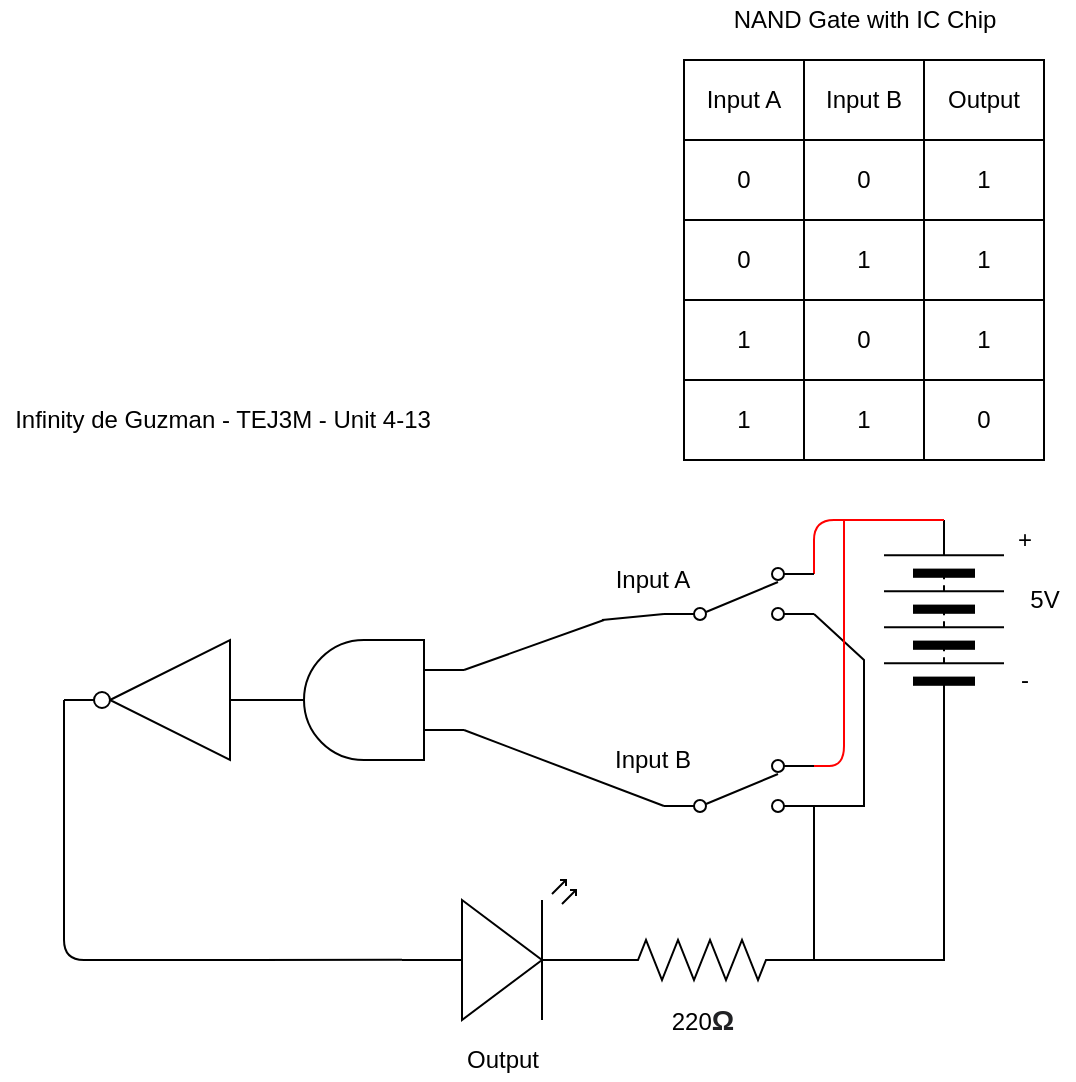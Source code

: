 <mxfile>
    <diagram id="ZC14DYWnwUM-CAudq5c_" name="Page-1">
        <mxGraphModel dx="594" dy="561" grid="1" gridSize="10" guides="1" tooltips="1" connect="1" arrows="1" fold="1" page="1" pageScale="1" pageWidth="827" pageHeight="1169" math="0" shadow="0">
            <root>
                <mxCell id="0"/>
                <mxCell id="1" parent="0"/>
                <mxCell id="11" value="5V" style="text;html=1;align=center;verticalAlign=middle;resizable=0;points=[];autosize=1;strokeColor=none;fillColor=none;" parent="1" vertex="1">
                    <mxGeometry x="645" y="310" width="30" height="20" as="geometry"/>
                </mxCell>
                <mxCell id="12" value="-" style="text;html=1;align=center;verticalAlign=middle;resizable=0;points=[];autosize=1;strokeColor=none;fillColor=none;" parent="1" vertex="1">
                    <mxGeometry x="640" y="350" width="20" height="20" as="geometry"/>
                </mxCell>
                <mxCell id="13" value="+" style="text;html=1;align=center;verticalAlign=middle;resizable=0;points=[];autosize=1;strokeColor=none;fillColor=none;" parent="1" vertex="1">
                    <mxGeometry x="640" y="280" width="20" height="20" as="geometry"/>
                </mxCell>
                <mxCell id="15" value="Output" style="text;html=1;align=center;verticalAlign=middle;resizable=0;points=[];autosize=1;strokeColor=none;fillColor=none;" parent="1" vertex="1">
                    <mxGeometry x="364" y="540" width="50" height="20" as="geometry"/>
                </mxCell>
                <mxCell id="26" value="NAND Gate with IC Chip" style="text;html=1;align=center;verticalAlign=middle;resizable=0;points=[];autosize=1;strokeColor=none;fillColor=none;" parent="1" vertex="1">
                    <mxGeometry x="495" y="20" width="150" height="20" as="geometry"/>
                </mxCell>
                <mxCell id="27" value="Infinity de Guzman - TEJ3M - Unit 4-13" style="text;html=1;align=center;verticalAlign=middle;resizable=0;points=[];autosize=1;strokeColor=none;fillColor=none;" parent="1" vertex="1">
                    <mxGeometry x="138.5" y="220" width="220" height="20" as="geometry"/>
                </mxCell>
                <mxCell id="baWNQ7z9w6QFNXcQR4sS-40" style="edgeStyle=none;rounded=0;orthogonalLoop=1;jettySize=auto;html=1;exitX=0;exitY=0.5;exitDx=0;exitDy=0;entryX=1;entryY=0.5;entryDx=0;entryDy=0;entryPerimeter=0;endArrow=none;endFill=0;" parent="1" source="baWNQ7z9w6QFNXcQR4sS-27" target="36" edge="1">
                    <mxGeometry relative="1" as="geometry">
                        <Array as="points">
                            <mxPoint x="610" y="430"/>
                            <mxPoint x="610" y="500"/>
                        </Array>
                        <mxPoint x="590" y="429.9" as="targetPoint"/>
                    </mxGeometry>
                </mxCell>
                <mxCell id="baWNQ7z9w6QFNXcQR4sS-27" value="" style="pointerEvents=1;verticalLabelPosition=bottom;shadow=0;dashed=0;align=center;html=1;verticalAlign=top;shape=mxgraph.electrical.miscellaneous.batteryStack;rotation=-90;" parent="1" vertex="1">
                    <mxGeometry x="560" y="300" width="100" height="60" as="geometry"/>
                </mxCell>
                <mxCell id="baWNQ7z9w6QFNXcQR4sS-39" style="edgeStyle=none;rounded=0;orthogonalLoop=1;jettySize=auto;html=1;exitX=1;exitY=0.885;exitDx=0;exitDy=0;exitPerimeter=0;endArrow=none;endFill=0;entryX=1;entryY=0.885;entryDx=0;entryDy=0;entryPerimeter=0;" parent="1" source="baWNQ7z9w6QFNXcQR4sS-28" target="38" edge="1">
                    <mxGeometry relative="1" as="geometry">
                        <Array as="points">
                            <mxPoint x="570" y="350"/>
                            <mxPoint x="570" y="423"/>
                        </Array>
                        <mxPoint x="570" y="420" as="targetPoint"/>
                    </mxGeometry>
                </mxCell>
                <mxCell id="48" style="edgeStyle=none;html=1;exitX=1;exitY=0.115;exitDx=0;exitDy=0;exitPerimeter=0;endArrow=none;endFill=0;strokeColor=#FF0000;entryX=1;entryY=0.5;entryDx=0;entryDy=0;" parent="1" source="baWNQ7z9w6QFNXcQR4sS-28" target="baWNQ7z9w6QFNXcQR4sS-27" edge="1">
                    <mxGeometry relative="1" as="geometry">
                        <mxPoint x="545" y="280" as="targetPoint"/>
                        <Array as="points">
                            <mxPoint x="545" y="280"/>
                        </Array>
                    </mxGeometry>
                </mxCell>
                <mxCell id="baWNQ7z9w6QFNXcQR4sS-28" value="" style="pointerEvents=1;verticalLabelPosition=bottom;shadow=0;dashed=0;align=center;html=1;verticalAlign=top;shape=mxgraph.electrical.electro-mechanical.2-way_switch;rotation=0;" parent="1" vertex="1">
                    <mxGeometry x="470" y="304" width="75" height="26" as="geometry"/>
                </mxCell>
                <mxCell id="baWNQ7z9w6QFNXcQR4sS-32" style="rounded=0;orthogonalLoop=1;jettySize=auto;html=1;exitX=1;exitY=0.5;exitDx=0;exitDy=0;exitPerimeter=0;entryX=0;entryY=0.885;entryDx=0;entryDy=0;entryPerimeter=0;endArrow=none;endFill=0;" parent="1" target="baWNQ7z9w6QFNXcQR4sS-28" edge="1">
                    <mxGeometry relative="1" as="geometry">
                        <mxPoint x="439" y="330" as="sourcePoint"/>
                    </mxGeometry>
                </mxCell>
                <mxCell id="33" value="" style="verticalLabelPosition=bottom;shadow=0;dashed=0;align=center;html=1;verticalAlign=top;shape=mxgraph.electrical.opto_electronics.led_2;pointerEvents=1;rotation=0;" parent="1" vertex="1">
                    <mxGeometry x="339" y="460" width="100" height="70" as="geometry"/>
                </mxCell>
                <mxCell id="43" style="edgeStyle=none;html=1;entryX=0;entryY=0.57;entryDx=0;entryDy=0;entryPerimeter=0;endArrow=none;endFill=0;exitX=1;exitY=0.5;exitDx=0;exitDy=0;exitPerimeter=0;" parent="1" target="33" edge="1" source="80">
                    <mxGeometry relative="1" as="geometry">
                        <Array as="points">
                            <mxPoint x="170" y="500"/>
                            <mxPoint x="229" y="500"/>
                        </Array>
                        <mxPoint x="160" y="310" as="sourcePoint"/>
                    </mxGeometry>
                </mxCell>
                <mxCell id="36" value="" style="pointerEvents=1;verticalLabelPosition=bottom;shadow=0;dashed=0;align=center;html=1;verticalAlign=top;shape=mxgraph.electrical.resistors.resistor_2;" parent="1" vertex="1">
                    <mxGeometry x="439" y="490" width="100" height="20" as="geometry"/>
                </mxCell>
                <mxCell id="37" value="220&lt;b style=&quot;color: rgb(32 , 33 , 36) ; font-family: &amp;#34;arial&amp;#34; , sans-serif ; font-size: 14px ; text-align: left ; background-color: rgb(255 , 255 , 255)&quot;&gt;Ω&lt;/b&gt;" style="text;html=1;align=center;verticalAlign=middle;resizable=0;points=[];autosize=1;strokeColor=none;fillColor=none;rotation=0;" parent="1" vertex="1">
                    <mxGeometry x="464" y="520" width="50" height="20" as="geometry"/>
                </mxCell>
                <mxCell id="45" style="edgeStyle=none;html=1;exitX=1;exitY=0.885;exitDx=0;exitDy=0;exitPerimeter=0;endArrow=none;endFill=0;" parent="1" source="38" edge="1">
                    <mxGeometry relative="1" as="geometry">
                        <mxPoint x="545" y="500" as="targetPoint"/>
                    </mxGeometry>
                </mxCell>
                <mxCell id="50" style="edgeStyle=none;html=1;exitX=1;exitY=0.115;exitDx=0;exitDy=0;exitPerimeter=0;endArrow=none;endFill=0;strokeColor=#FF0000;" parent="1" source="38" edge="1">
                    <mxGeometry relative="1" as="geometry">
                        <mxPoint x="560" y="280" as="targetPoint"/>
                        <Array as="points">
                            <mxPoint x="560" y="403"/>
                        </Array>
                    </mxGeometry>
                </mxCell>
                <mxCell id="38" value="" style="pointerEvents=1;verticalLabelPosition=bottom;shadow=0;dashed=0;align=center;html=1;verticalAlign=top;shape=mxgraph.electrical.electro-mechanical.2-way_switch;rotation=0;" parent="1" vertex="1">
                    <mxGeometry x="470" y="400" width="75" height="26" as="geometry"/>
                </mxCell>
                <mxCell id="51" value="Input A" style="text;html=1;align=center;verticalAlign=middle;resizable=0;points=[];autosize=1;strokeColor=none;fillColor=none;" parent="1" vertex="1">
                    <mxGeometry x="439" y="300" width="50" height="20" as="geometry"/>
                </mxCell>
                <mxCell id="52" value="Input B" style="text;html=1;align=center;verticalAlign=middle;resizable=0;points=[];autosize=1;strokeColor=none;fillColor=none;" parent="1" vertex="1">
                    <mxGeometry x="439" y="390" width="50" height="20" as="geometry"/>
                </mxCell>
                <mxCell id="53" value="" style="shape=table;startSize=0;container=1;collapsible=0;childLayout=tableLayout;" parent="1" vertex="1">
                    <mxGeometry x="480" y="50" width="180" height="200" as="geometry"/>
                </mxCell>
                <mxCell id="54" value="" style="shape=partialRectangle;collapsible=0;dropTarget=0;pointerEvents=0;fillColor=none;top=0;left=0;bottom=0;right=0;points=[[0,0.5],[1,0.5]];portConstraint=eastwest;" parent="53" vertex="1">
                    <mxGeometry width="180" height="40" as="geometry"/>
                </mxCell>
                <mxCell id="55" value="Input A" style="shape=partialRectangle;html=1;whiteSpace=wrap;connectable=0;overflow=hidden;fillColor=none;top=0;left=0;bottom=0;right=0;pointerEvents=1;" parent="54" vertex="1">
                    <mxGeometry width="60" height="40" as="geometry">
                        <mxRectangle width="60" height="40" as="alternateBounds"/>
                    </mxGeometry>
                </mxCell>
                <mxCell id="56" value="Input B" style="shape=partialRectangle;html=1;whiteSpace=wrap;connectable=0;overflow=hidden;fillColor=none;top=0;left=0;bottom=0;right=0;pointerEvents=1;" parent="54" vertex="1">
                    <mxGeometry x="60" width="60" height="40" as="geometry">
                        <mxRectangle width="60" height="40" as="alternateBounds"/>
                    </mxGeometry>
                </mxCell>
                <mxCell id="57" value="Output" style="shape=partialRectangle;html=1;whiteSpace=wrap;connectable=0;overflow=hidden;fillColor=none;top=0;left=0;bottom=0;right=0;pointerEvents=1;" parent="54" vertex="1">
                    <mxGeometry x="120" width="60" height="40" as="geometry">
                        <mxRectangle width="60" height="40" as="alternateBounds"/>
                    </mxGeometry>
                </mxCell>
                <mxCell id="58" value="" style="shape=partialRectangle;collapsible=0;dropTarget=0;pointerEvents=0;fillColor=none;top=0;left=0;bottom=0;right=0;points=[[0,0.5],[1,0.5]];portConstraint=eastwest;" parent="53" vertex="1">
                    <mxGeometry y="40" width="180" height="40" as="geometry"/>
                </mxCell>
                <mxCell id="59" value="0" style="shape=partialRectangle;html=1;whiteSpace=wrap;connectable=0;overflow=hidden;fillColor=none;top=0;left=0;bottom=0;right=0;pointerEvents=1;" parent="58" vertex="1">
                    <mxGeometry width="60" height="40" as="geometry">
                        <mxRectangle width="60" height="40" as="alternateBounds"/>
                    </mxGeometry>
                </mxCell>
                <mxCell id="60" value="0" style="shape=partialRectangle;html=1;whiteSpace=wrap;connectable=0;overflow=hidden;fillColor=none;top=0;left=0;bottom=0;right=0;pointerEvents=1;" parent="58" vertex="1">
                    <mxGeometry x="60" width="60" height="40" as="geometry">
                        <mxRectangle width="60" height="40" as="alternateBounds"/>
                    </mxGeometry>
                </mxCell>
                <mxCell id="61" value="1" style="shape=partialRectangle;html=1;whiteSpace=wrap;connectable=0;overflow=hidden;fillColor=none;top=0;left=0;bottom=0;right=0;pointerEvents=1;" parent="58" vertex="1">
                    <mxGeometry x="120" width="60" height="40" as="geometry">
                        <mxRectangle width="60" height="40" as="alternateBounds"/>
                    </mxGeometry>
                </mxCell>
                <mxCell id="62" value="" style="shape=partialRectangle;collapsible=0;dropTarget=0;pointerEvents=0;fillColor=none;top=0;left=0;bottom=0;right=0;points=[[0,0.5],[1,0.5]];portConstraint=eastwest;" parent="53" vertex="1">
                    <mxGeometry y="80" width="180" height="40" as="geometry"/>
                </mxCell>
                <mxCell id="63" value="0" style="shape=partialRectangle;html=1;whiteSpace=wrap;connectable=0;overflow=hidden;fillColor=none;top=0;left=0;bottom=0;right=0;pointerEvents=1;" parent="62" vertex="1">
                    <mxGeometry width="60" height="40" as="geometry">
                        <mxRectangle width="60" height="40" as="alternateBounds"/>
                    </mxGeometry>
                </mxCell>
                <mxCell id="64" value="1" style="shape=partialRectangle;html=1;whiteSpace=wrap;connectable=0;overflow=hidden;fillColor=none;top=0;left=0;bottom=0;right=0;pointerEvents=1;" parent="62" vertex="1">
                    <mxGeometry x="60" width="60" height="40" as="geometry">
                        <mxRectangle width="60" height="40" as="alternateBounds"/>
                    </mxGeometry>
                </mxCell>
                <mxCell id="65" value="1" style="shape=partialRectangle;html=1;whiteSpace=wrap;connectable=0;overflow=hidden;fillColor=none;top=0;left=0;bottom=0;right=0;pointerEvents=1;" parent="62" vertex="1">
                    <mxGeometry x="120" width="60" height="40" as="geometry">
                        <mxRectangle width="60" height="40" as="alternateBounds"/>
                    </mxGeometry>
                </mxCell>
                <mxCell id="66" value="" style="shape=partialRectangle;collapsible=0;dropTarget=0;pointerEvents=0;fillColor=none;top=0;left=0;bottom=0;right=0;points=[[0,0.5],[1,0.5]];portConstraint=eastwest;" parent="53" vertex="1">
                    <mxGeometry y="120" width="180" height="40" as="geometry"/>
                </mxCell>
                <mxCell id="67" value="1" style="shape=partialRectangle;html=1;whiteSpace=wrap;connectable=0;overflow=hidden;fillColor=none;top=0;left=0;bottom=0;right=0;pointerEvents=1;" parent="66" vertex="1">
                    <mxGeometry width="60" height="40" as="geometry">
                        <mxRectangle width="60" height="40" as="alternateBounds"/>
                    </mxGeometry>
                </mxCell>
                <mxCell id="68" value="0" style="shape=partialRectangle;html=1;whiteSpace=wrap;connectable=0;overflow=hidden;fillColor=none;top=0;left=0;bottom=0;right=0;pointerEvents=1;" parent="66" vertex="1">
                    <mxGeometry x="60" width="60" height="40" as="geometry">
                        <mxRectangle width="60" height="40" as="alternateBounds"/>
                    </mxGeometry>
                </mxCell>
                <mxCell id="69" value="1" style="shape=partialRectangle;html=1;whiteSpace=wrap;connectable=0;overflow=hidden;fillColor=none;top=0;left=0;bottom=0;right=0;pointerEvents=1;" parent="66" vertex="1">
                    <mxGeometry x="120" width="60" height="40" as="geometry">
                        <mxRectangle width="60" height="40" as="alternateBounds"/>
                    </mxGeometry>
                </mxCell>
                <mxCell id="70" value="" style="shape=partialRectangle;collapsible=0;dropTarget=0;pointerEvents=0;fillColor=none;top=0;left=0;bottom=0;right=0;points=[[0,0.5],[1,0.5]];portConstraint=eastwest;" parent="53" vertex="1">
                    <mxGeometry y="160" width="180" height="40" as="geometry"/>
                </mxCell>
                <mxCell id="71" value="1" style="shape=partialRectangle;html=1;whiteSpace=wrap;connectable=0;overflow=hidden;fillColor=none;top=0;left=0;bottom=0;right=0;pointerEvents=1;" parent="70" vertex="1">
                    <mxGeometry width="60" height="40" as="geometry">
                        <mxRectangle width="60" height="40" as="alternateBounds"/>
                    </mxGeometry>
                </mxCell>
                <mxCell id="72" value="1" style="shape=partialRectangle;html=1;whiteSpace=wrap;connectable=0;overflow=hidden;fillColor=none;top=0;left=0;bottom=0;right=0;pointerEvents=1;" parent="70" vertex="1">
                    <mxGeometry x="60" width="60" height="40" as="geometry">
                        <mxRectangle width="60" height="40" as="alternateBounds"/>
                    </mxGeometry>
                </mxCell>
                <mxCell id="73" value="0" style="shape=partialRectangle;html=1;whiteSpace=wrap;connectable=0;overflow=hidden;fillColor=none;top=0;left=0;bottom=0;right=0;pointerEvents=1;" parent="70" vertex="1">
                    <mxGeometry x="120" width="60" height="40" as="geometry">
                        <mxRectangle width="60" height="40" as="alternateBounds"/>
                    </mxGeometry>
                </mxCell>
                <mxCell id="77" value="" style="edgeStyle=none;html=1;endArrow=none;endFill=0;exitX=0;exitY=0.25;exitDx=0;exitDy=0;exitPerimeter=0;" parent="1" edge="1">
                    <mxGeometry relative="1" as="geometry">
                        <mxPoint x="440" y="330" as="targetPoint"/>
                        <mxPoint x="370" y="355" as="sourcePoint"/>
                    </mxGeometry>
                </mxCell>
                <mxCell id="78" style="edgeStyle=none;html=1;exitX=0;exitY=0.75;exitDx=0;exitDy=0;exitPerimeter=0;endArrow=none;endFill=0;entryX=0;entryY=0.885;entryDx=0;entryDy=0;entryPerimeter=0;" parent="1" target="38" edge="1">
                    <mxGeometry relative="1" as="geometry">
                        <mxPoint x="430" y="410" as="targetPoint"/>
                        <mxPoint x="370" y="385" as="sourcePoint"/>
                    </mxGeometry>
                </mxCell>
                <mxCell id="79" value="" style="verticalLabelPosition=bottom;shadow=0;dashed=0;align=center;html=1;verticalAlign=top;shape=mxgraph.electrical.logic_gates.logic_gate;operation=and;flipH=1;" vertex="1" parent="1">
                    <mxGeometry x="270" y="340" width="100" height="60" as="geometry"/>
                </mxCell>
                <mxCell id="80" value="" style="verticalLabelPosition=bottom;shadow=0;dashed=0;align=center;html=1;verticalAlign=top;shape=mxgraph.electrical.logic_gates.inverter_2;rotation=-180;" vertex="1" parent="1">
                    <mxGeometry x="170" y="340" width="100" height="60" as="geometry"/>
                </mxCell>
            </root>
        </mxGraphModel>
    </diagram>
</mxfile>